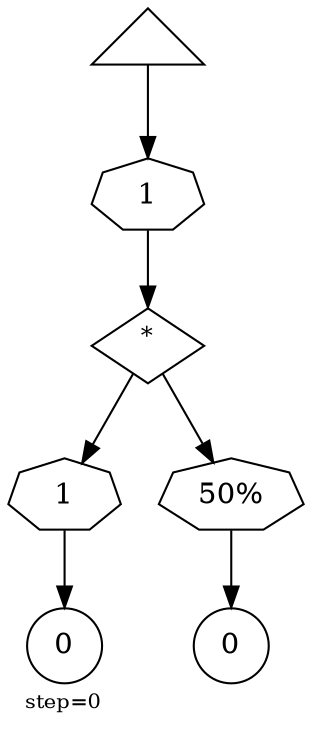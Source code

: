 digraph {
  graph  [labelloc=bottom,labeljust=left,fontsize="10",label="step=0"];
  "271" [shape=triangle,peripheries="1",label="",labelfontcolor=black,color=black];
  "272" [shape=diamond,peripheries="1",label=<<SUP>*</SUP>>,labelfontcolor=black,color=black];
  "273" [shape=circle,peripheries="1",label=<0>,labelfontcolor=black,color=black];
  "275" [shape=circle,peripheries="1",label=<0>,labelfontcolor=black,color=black];
  "270" [label=<1>,peripheries="1",color=black,shape=septagon];
  "271" -> "270" [color=black];
  "270" -> "272" [color=black];
  "274" [label=<1>,peripheries="1",color=black,shape=septagon];
  "272" -> "274" [color=black];
  "274" -> "273" [color=black];
  "276" [label=<50%>,peripheries="1",color=black,shape=septagon];
  "272" -> "276" [color=black];
  "276" -> "275" [color=black];
}